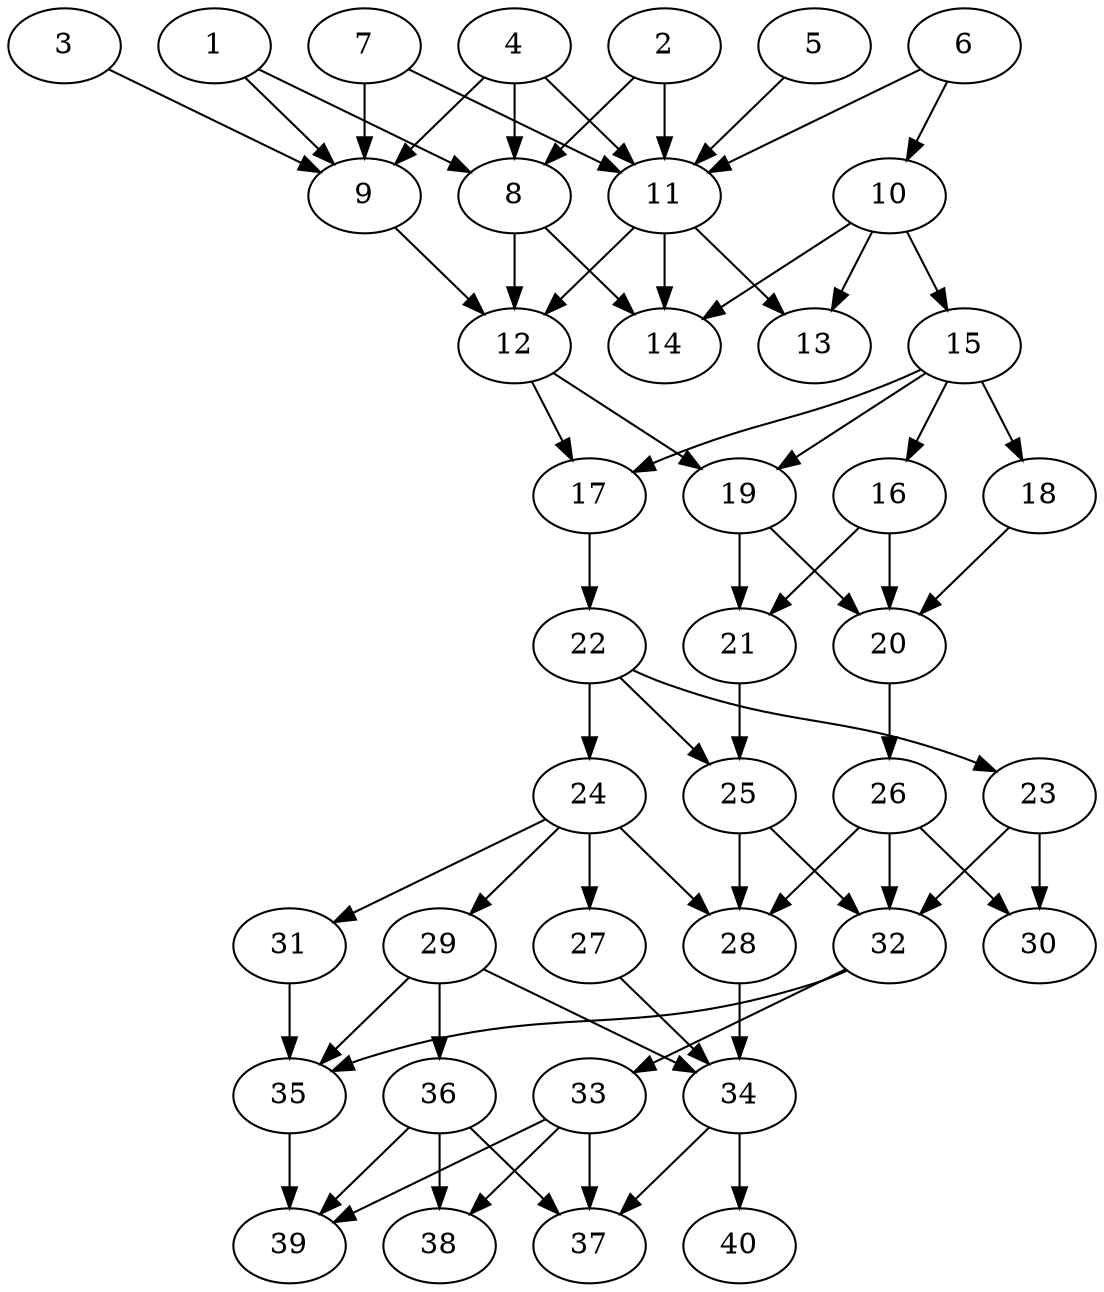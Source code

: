 // DAG automatically generated by daggen at Thu Oct  3 14:06:49 2019
// ./daggen --dot -n 40 --ccr 0.3 --fat 0.5 --regular 0.5 --density 0.7 --mindata 5242880 --maxdata 52428800 
digraph G {
  1 [size="161536000", alpha="0.08", expect_size="48460800"] 
  1 -> 8 [size ="48460800"]
  1 -> 9 [size ="48460800"]
  2 [size="88671573", alpha="0.16", expect_size="26601472"] 
  2 -> 8 [size ="26601472"]
  2 -> 11 [size ="26601472"]
  3 [size="18800640", alpha="0.13", expect_size="5640192"] 
  3 -> 9 [size ="5640192"]
  4 [size="100652373", alpha="0.18", expect_size="30195712"] 
  4 -> 8 [size ="30195712"]
  4 -> 9 [size ="30195712"]
  4 -> 11 [size ="30195712"]
  5 [size="57159680", alpha="0.10", expect_size="17147904"] 
  5 -> 11 [size ="17147904"]
  6 [size="100573867", alpha="0.10", expect_size="30172160"] 
  6 -> 10 [size ="30172160"]
  6 -> 11 [size ="30172160"]
  7 [size="18995200", alpha="0.16", expect_size="5698560"] 
  7 -> 9 [size ="5698560"]
  7 -> 11 [size ="5698560"]
  8 [size="97573547", alpha="0.01", expect_size="29272064"] 
  8 -> 12 [size ="29272064"]
  8 -> 14 [size ="29272064"]
  9 [size="144496640", alpha="0.03", expect_size="43348992"] 
  9 -> 12 [size ="43348992"]
  10 [size="172506453", alpha="0.07", expect_size="51751936"] 
  10 -> 13 [size ="51751936"]
  10 -> 14 [size ="51751936"]
  10 -> 15 [size ="51751936"]
  11 [size="101007360", alpha="0.18", expect_size="30302208"] 
  11 -> 12 [size ="30302208"]
  11 -> 13 [size ="30302208"]
  11 -> 14 [size ="30302208"]
  12 [size="162740907", alpha="0.07", expect_size="48822272"] 
  12 -> 17 [size ="48822272"]
  12 -> 19 [size ="48822272"]
  13 [size="132843520", alpha="0.04", expect_size="39853056"] 
  14 [size="73943040", alpha="0.02", expect_size="22182912"] 
  15 [size="57364480", alpha="0.17", expect_size="17209344"] 
  15 -> 16 [size ="17209344"]
  15 -> 17 [size ="17209344"]
  15 -> 18 [size ="17209344"]
  15 -> 19 [size ="17209344"]
  16 [size="134754987", alpha="0.08", expect_size="40426496"] 
  16 -> 20 [size ="40426496"]
  16 -> 21 [size ="40426496"]
  17 [size="58101760", alpha="0.03", expect_size="17430528"] 
  17 -> 22 [size ="17430528"]
  18 [size="24388267", alpha="0.14", expect_size="7316480"] 
  18 -> 20 [size ="7316480"]
  19 [size="29443413", alpha="0.11", expect_size="8833024"] 
  19 -> 20 [size ="8833024"]
  19 -> 21 [size ="8833024"]
  20 [size="49978027", alpha="0.01", expect_size="14993408"] 
  20 -> 26 [size ="14993408"]
  21 [size="107079680", alpha="0.09", expect_size="32123904"] 
  21 -> 25 [size ="32123904"]
  22 [size="89398613", alpha="0.07", expect_size="26819584"] 
  22 -> 23 [size ="26819584"]
  22 -> 24 [size ="26819584"]
  22 -> 25 [size ="26819584"]
  23 [size="146565120", alpha="0.05", expect_size="43969536"] 
  23 -> 30 [size ="43969536"]
  23 -> 32 [size ="43969536"]
  24 [size="20736000", alpha="0.13", expect_size="6220800"] 
  24 -> 27 [size ="6220800"]
  24 -> 28 [size ="6220800"]
  24 -> 29 [size ="6220800"]
  24 -> 31 [size ="6220800"]
  25 [size="38273707", alpha="0.06", expect_size="11482112"] 
  25 -> 28 [size ="11482112"]
  25 -> 32 [size ="11482112"]
  26 [size="172288000", alpha="0.10", expect_size="51686400"] 
  26 -> 28 [size ="51686400"]
  26 -> 30 [size ="51686400"]
  26 -> 32 [size ="51686400"]
  27 [size="80220160", alpha="0.14", expect_size="24066048"] 
  27 -> 34 [size ="24066048"]
  28 [size="106280960", alpha="0.08", expect_size="31884288"] 
  28 -> 34 [size ="31884288"]
  29 [size="58624000", alpha="0.19", expect_size="17587200"] 
  29 -> 34 [size ="17587200"]
  29 -> 35 [size ="17587200"]
  29 -> 36 [size ="17587200"]
  30 [size="144588800", alpha="0.09", expect_size="43376640"] 
  31 [size="152733013", alpha="0.09", expect_size="45819904"] 
  31 -> 35 [size ="45819904"]
  32 [size="69826560", alpha="0.08", expect_size="20947968"] 
  32 -> 33 [size ="20947968"]
  32 -> 35 [size ="20947968"]
  33 [size="124357973", alpha="0.02", expect_size="37307392"] 
  33 -> 37 [size ="37307392"]
  33 -> 38 [size ="37307392"]
  33 -> 39 [size ="37307392"]
  34 [size="160368640", alpha="0.03", expect_size="48110592"] 
  34 -> 37 [size ="48110592"]
  34 -> 40 [size ="48110592"]
  35 [size="103744853", alpha="0.09", expect_size="31123456"] 
  35 -> 39 [size ="31123456"]
  36 [size="151456427", alpha="0.10", expect_size="45436928"] 
  36 -> 37 [size ="45436928"]
  36 -> 38 [size ="45436928"]
  36 -> 39 [size ="45436928"]
  37 [size="72034987", alpha="0.17", expect_size="21610496"] 
  38 [size="24282453", alpha="0.04", expect_size="7284736"] 
  39 [size="88299520", alpha="0.12", expect_size="26489856"] 
  40 [size="76533760", alpha="0.05", expect_size="22960128"] 
}
